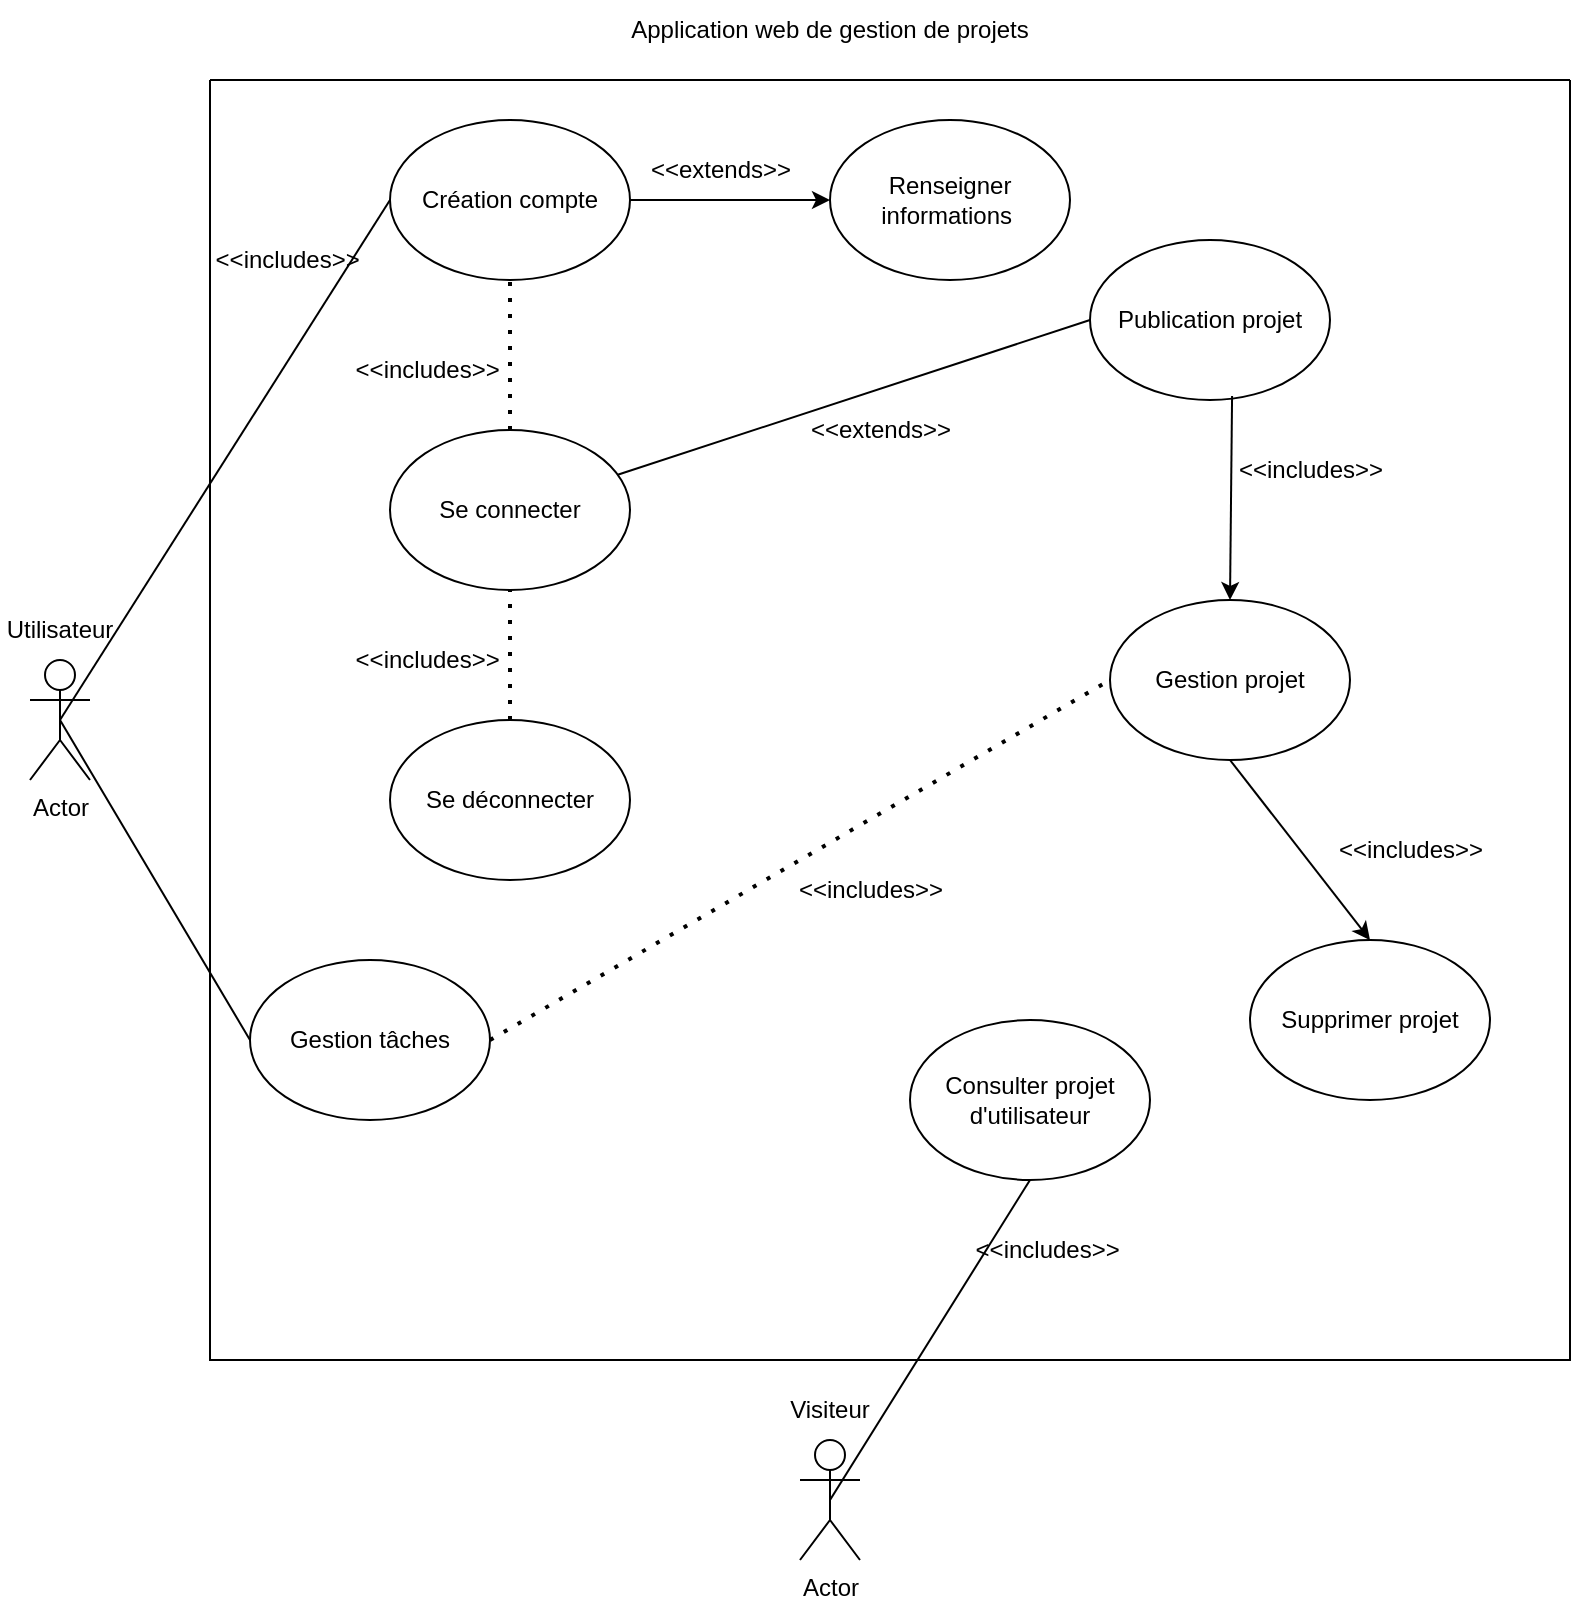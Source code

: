 <mxfile version="23.1.1" type="device">
  <diagram name="Page-1" id="gQAPA94I2LRTRZRvNk6_">
    <mxGraphModel dx="1593" dy="867" grid="1" gridSize="10" guides="1" tooltips="1" connect="1" arrows="1" fold="1" page="1" pageScale="1" pageWidth="827" pageHeight="1169" math="0" shadow="0">
      <root>
        <mxCell id="0" />
        <mxCell id="1" parent="0" />
        <mxCell id="kbCp4oyy5E4g1tFFCUHs-2" value="" style="swimlane;startSize=0;" vertex="1" parent="1">
          <mxGeometry x="130" y="60" width="680" height="640" as="geometry" />
        </mxCell>
        <mxCell id="kbCp4oyy5E4g1tFFCUHs-5" value="Création compte" style="ellipse;whiteSpace=wrap;html=1;" vertex="1" parent="kbCp4oyy5E4g1tFFCUHs-2">
          <mxGeometry x="90" y="20" width="120" height="80" as="geometry" />
        </mxCell>
        <mxCell id="kbCp4oyy5E4g1tFFCUHs-7" value="&amp;lt;&amp;lt;includes&amp;gt;&amp;gt;&amp;nbsp;" style="text;html=1;align=center;verticalAlign=middle;resizable=0;points=[];autosize=1;strokeColor=none;fillColor=none;" vertex="1" parent="kbCp4oyy5E4g1tFFCUHs-2">
          <mxGeometry x="-10" y="75" width="100" height="30" as="geometry" />
        </mxCell>
        <mxCell id="kbCp4oyy5E4g1tFFCUHs-16" value="&amp;lt;&amp;lt;includes&amp;gt;&amp;gt;&amp;nbsp;" style="text;html=1;align=center;verticalAlign=middle;resizable=0;points=[];autosize=1;strokeColor=none;fillColor=none;" vertex="1" parent="kbCp4oyy5E4g1tFFCUHs-2">
          <mxGeometry x="60" y="275" width="100" height="30" as="geometry" />
        </mxCell>
        <mxCell id="kbCp4oyy5E4g1tFFCUHs-24" value="&amp;lt;&amp;lt;includes&amp;gt;&amp;gt;&amp;nbsp;" style="text;html=1;align=center;verticalAlign=middle;resizable=0;points=[];autosize=1;strokeColor=none;fillColor=none;" vertex="1" parent="kbCp4oyy5E4g1tFFCUHs-2">
          <mxGeometry x="370" y="570" width="100" height="30" as="geometry" />
        </mxCell>
        <mxCell id="kbCp4oyy5E4g1tFFCUHs-21" value="&amp;lt;&amp;lt;includes&amp;gt;&amp;gt;&amp;nbsp;" style="text;html=1;align=center;verticalAlign=middle;resizable=0;points=[];autosize=1;strokeColor=none;fillColor=none;" vertex="1" parent="kbCp4oyy5E4g1tFFCUHs-2">
          <mxGeometry x="60" y="130" width="100" height="30" as="geometry" />
        </mxCell>
        <mxCell id="kbCp4oyy5E4g1tFFCUHs-13" value="&amp;lt;&amp;lt;includes&amp;gt;&amp;gt;" style="text;html=1;align=center;verticalAlign=middle;resizable=0;points=[];autosize=1;strokeColor=none;fillColor=none;" vertex="1" parent="kbCp4oyy5E4g1tFFCUHs-2">
          <mxGeometry x="500" y="180" width="100" height="30" as="geometry" />
        </mxCell>
        <mxCell id="kbCp4oyy5E4g1tFFCUHs-41" value="&amp;lt;&amp;lt;includes&amp;gt;&amp;gt;" style="text;html=1;align=center;verticalAlign=middle;resizable=0;points=[];autosize=1;strokeColor=none;fillColor=none;" vertex="1" parent="kbCp4oyy5E4g1tFFCUHs-2">
          <mxGeometry x="550" y="370" width="100" height="30" as="geometry" />
        </mxCell>
        <mxCell id="kbCp4oyy5E4g1tFFCUHs-9" value="Publication projet" style="ellipse;whiteSpace=wrap;html=1;" vertex="1" parent="kbCp4oyy5E4g1tFFCUHs-2">
          <mxGeometry x="440" y="80" width="120" height="80" as="geometry" />
        </mxCell>
        <mxCell id="kbCp4oyy5E4g1tFFCUHs-10" value="&amp;lt;&amp;lt;extends&amp;gt;&amp;gt;" style="text;html=1;align=center;verticalAlign=middle;resizable=0;points=[];autosize=1;strokeColor=none;fillColor=none;" vertex="1" parent="kbCp4oyy5E4g1tFFCUHs-2">
          <mxGeometry x="290" y="160" width="90" height="30" as="geometry" />
        </mxCell>
        <mxCell id="kbCp4oyy5E4g1tFFCUHs-36" value="&amp;lt;&amp;lt;extends&amp;gt;&amp;gt;" style="text;html=1;align=center;verticalAlign=middle;resizable=0;points=[];autosize=1;strokeColor=none;fillColor=none;" vertex="1" parent="kbCp4oyy5E4g1tFFCUHs-2">
          <mxGeometry x="210" y="30" width="90" height="30" as="geometry" />
        </mxCell>
        <mxCell id="kbCp4oyy5E4g1tFFCUHs-28" value="&amp;lt;&amp;lt;includes&amp;gt;&amp;gt;" style="text;html=1;align=center;verticalAlign=middle;resizable=0;points=[];autosize=1;strokeColor=none;fillColor=none;" vertex="1" parent="kbCp4oyy5E4g1tFFCUHs-2">
          <mxGeometry x="280" y="390" width="100" height="30" as="geometry" />
        </mxCell>
        <mxCell id="kbCp4oyy5E4g1tFFCUHs-11" value="Gestion projet" style="ellipse;whiteSpace=wrap;html=1;" vertex="1" parent="kbCp4oyy5E4g1tFFCUHs-2">
          <mxGeometry x="450" y="260" width="120" height="80" as="geometry" />
        </mxCell>
        <mxCell id="kbCp4oyy5E4g1tFFCUHs-12" value="" style="endArrow=classic;html=1;rounded=0;exitX=0.592;exitY=0.975;exitDx=0;exitDy=0;entryX=0.5;entryY=0;entryDx=0;entryDy=0;exitPerimeter=0;" edge="1" parent="kbCp4oyy5E4g1tFFCUHs-2" source="kbCp4oyy5E4g1tFFCUHs-9" target="kbCp4oyy5E4g1tFFCUHs-11">
          <mxGeometry width="50" height="50" relative="1" as="geometry">
            <mxPoint x="-210" y="190" as="sourcePoint" />
            <mxPoint x="-160" y="140" as="targetPoint" />
          </mxGeometry>
        </mxCell>
        <mxCell id="kbCp4oyy5E4g1tFFCUHs-15" value="Se connecter" style="ellipse;whiteSpace=wrap;html=1;" vertex="1" parent="kbCp4oyy5E4g1tFFCUHs-2">
          <mxGeometry x="90" y="175" width="120" height="80" as="geometry" />
        </mxCell>
        <mxCell id="kbCp4oyy5E4g1tFFCUHs-19" value="Se déconnecter" style="ellipse;whiteSpace=wrap;html=1;" vertex="1" parent="kbCp4oyy5E4g1tFFCUHs-2">
          <mxGeometry x="90" y="320" width="120" height="80" as="geometry" />
        </mxCell>
        <mxCell id="kbCp4oyy5E4g1tFFCUHs-20" value="" style="endArrow=none;dashed=1;html=1;dashPattern=1 3;strokeWidth=2;rounded=0;entryX=0.5;entryY=1;entryDx=0;entryDy=0;exitX=0.5;exitY=0;exitDx=0;exitDy=0;" edge="1" parent="kbCp4oyy5E4g1tFFCUHs-2" source="kbCp4oyy5E4g1tFFCUHs-19" target="kbCp4oyy5E4g1tFFCUHs-15">
          <mxGeometry width="50" height="50" relative="1" as="geometry">
            <mxPoint x="-217" y="460" as="sourcePoint" />
            <mxPoint x="-167" y="410" as="targetPoint" />
          </mxGeometry>
        </mxCell>
        <mxCell id="kbCp4oyy5E4g1tFFCUHs-22" value="Consulter projet&lt;br&gt;d&#39;utilisateur" style="ellipse;whiteSpace=wrap;html=1;" vertex="1" parent="kbCp4oyy5E4g1tFFCUHs-2">
          <mxGeometry x="350" y="470" width="120" height="80" as="geometry" />
        </mxCell>
        <mxCell id="kbCp4oyy5E4g1tFFCUHs-25" value="Gestion tâches" style="ellipse;whiteSpace=wrap;html=1;" vertex="1" parent="kbCp4oyy5E4g1tFFCUHs-2">
          <mxGeometry x="20" y="440" width="120" height="80" as="geometry" />
        </mxCell>
        <mxCell id="kbCp4oyy5E4g1tFFCUHs-27" value="" style="endArrow=none;dashed=1;html=1;dashPattern=1 3;strokeWidth=2;rounded=0;entryX=0;entryY=0.5;entryDx=0;entryDy=0;exitX=1;exitY=0.5;exitDx=0;exitDy=0;" edge="1" parent="kbCp4oyy5E4g1tFFCUHs-2" source="kbCp4oyy5E4g1tFFCUHs-25" target="kbCp4oyy5E4g1tFFCUHs-11">
          <mxGeometry width="50" height="50" relative="1" as="geometry">
            <mxPoint x="283" y="420" as="sourcePoint" />
            <mxPoint x="333" y="370" as="targetPoint" />
          </mxGeometry>
        </mxCell>
        <mxCell id="kbCp4oyy5E4g1tFFCUHs-30" value="" style="endArrow=none;dashed=1;html=1;dashPattern=1 3;strokeWidth=2;rounded=0;entryX=0.5;entryY=1;entryDx=0;entryDy=0;exitX=0.5;exitY=0;exitDx=0;exitDy=0;" edge="1" parent="kbCp4oyy5E4g1tFFCUHs-2" source="kbCp4oyy5E4g1tFFCUHs-15" target="kbCp4oyy5E4g1tFFCUHs-5">
          <mxGeometry width="50" height="50" relative="1" as="geometry">
            <mxPoint x="270" y="320" as="sourcePoint" />
            <mxPoint x="320" y="270" as="targetPoint" />
          </mxGeometry>
        </mxCell>
        <mxCell id="kbCp4oyy5E4g1tFFCUHs-33" value="" style="endArrow=none;html=1;rounded=0;entryX=0;entryY=0.5;entryDx=0;entryDy=0;" edge="1" parent="kbCp4oyy5E4g1tFFCUHs-2" source="kbCp4oyy5E4g1tFFCUHs-15" target="kbCp4oyy5E4g1tFFCUHs-9">
          <mxGeometry width="50" height="50" relative="1" as="geometry">
            <mxPoint x="-350" y="280" as="sourcePoint" />
            <mxPoint x="-300" y="230" as="targetPoint" />
          </mxGeometry>
        </mxCell>
        <mxCell id="kbCp4oyy5E4g1tFFCUHs-34" value="Renseigner informations&amp;nbsp;" style="ellipse;whiteSpace=wrap;html=1;" vertex="1" parent="kbCp4oyy5E4g1tFFCUHs-2">
          <mxGeometry x="310" y="20" width="120" height="80" as="geometry" />
        </mxCell>
        <mxCell id="kbCp4oyy5E4g1tFFCUHs-35" value="" style="endArrow=classic;html=1;rounded=0;entryX=0;entryY=0.5;entryDx=0;entryDy=0;exitX=1;exitY=0.5;exitDx=0;exitDy=0;" edge="1" parent="kbCp4oyy5E4g1tFFCUHs-2" source="kbCp4oyy5E4g1tFFCUHs-5" target="kbCp4oyy5E4g1tFFCUHs-34">
          <mxGeometry width="50" height="50" relative="1" as="geometry">
            <mxPoint x="-230" y="280" as="sourcePoint" />
            <mxPoint x="-180" y="230" as="targetPoint" />
          </mxGeometry>
        </mxCell>
        <mxCell id="kbCp4oyy5E4g1tFFCUHs-39" value="Supprimer projet" style="ellipse;whiteSpace=wrap;html=1;" vertex="1" parent="kbCp4oyy5E4g1tFFCUHs-2">
          <mxGeometry x="520" y="430" width="120" height="80" as="geometry" />
        </mxCell>
        <mxCell id="kbCp4oyy5E4g1tFFCUHs-40" value="" style="endArrow=classic;html=1;rounded=0;exitX=0.5;exitY=1;exitDx=0;exitDy=0;entryX=0.5;entryY=0;entryDx=0;entryDy=0;" edge="1" parent="kbCp4oyy5E4g1tFFCUHs-2" source="kbCp4oyy5E4g1tFFCUHs-11" target="kbCp4oyy5E4g1tFFCUHs-39">
          <mxGeometry width="50" height="50" relative="1" as="geometry">
            <mxPoint x="-70" y="200" as="sourcePoint" />
            <mxPoint x="-20" y="150" as="targetPoint" />
          </mxGeometry>
        </mxCell>
        <mxCell id="kbCp4oyy5E4g1tFFCUHs-3" value="Actor" style="shape=umlActor;verticalLabelPosition=bottom;verticalAlign=top;html=1;outlineConnect=0;" vertex="1" parent="1">
          <mxGeometry x="40" y="350" width="30" height="60" as="geometry" />
        </mxCell>
        <mxCell id="kbCp4oyy5E4g1tFFCUHs-4" value="Utilisateur" style="text;html=1;strokeColor=none;fillColor=none;align=center;verticalAlign=middle;whiteSpace=wrap;rounded=0;" vertex="1" parent="1">
          <mxGeometry x="25" y="320" width="60" height="30" as="geometry" />
        </mxCell>
        <mxCell id="kbCp4oyy5E4g1tFFCUHs-6" value="" style="endArrow=none;html=1;rounded=0;entryX=0;entryY=0.5;entryDx=0;entryDy=0;exitX=0.5;exitY=0.5;exitDx=0;exitDy=0;exitPerimeter=0;" edge="1" parent="1" source="kbCp4oyy5E4g1tFFCUHs-3" target="kbCp4oyy5E4g1tFFCUHs-5">
          <mxGeometry width="50" height="50" relative="1" as="geometry">
            <mxPoint x="10" y="540" as="sourcePoint" />
            <mxPoint x="60" y="490" as="targetPoint" />
          </mxGeometry>
        </mxCell>
        <mxCell id="kbCp4oyy5E4g1tFFCUHs-17" value="Actor" style="shape=umlActor;verticalLabelPosition=bottom;verticalAlign=top;html=1;outlineConnect=0;" vertex="1" parent="1">
          <mxGeometry x="425" y="740" width="30" height="60" as="geometry" />
        </mxCell>
        <mxCell id="kbCp4oyy5E4g1tFFCUHs-18" value="Visiteur" style="text;html=1;strokeColor=none;fillColor=none;align=center;verticalAlign=middle;whiteSpace=wrap;rounded=0;" vertex="1" parent="1">
          <mxGeometry x="410" y="710" width="60" height="30" as="geometry" />
        </mxCell>
        <mxCell id="kbCp4oyy5E4g1tFFCUHs-23" value="" style="endArrow=none;html=1;rounded=0;entryX=0.5;entryY=1;entryDx=0;entryDy=0;exitX=0.5;exitY=0.5;exitDx=0;exitDy=0;exitPerimeter=0;" edge="1" parent="1" source="kbCp4oyy5E4g1tFFCUHs-17" target="kbCp4oyy5E4g1tFFCUHs-22">
          <mxGeometry width="50" height="50" relative="1" as="geometry">
            <mxPoint x="-70" y="640" as="sourcePoint" />
            <mxPoint x="-20" y="590" as="targetPoint" />
          </mxGeometry>
        </mxCell>
        <mxCell id="kbCp4oyy5E4g1tFFCUHs-26" value="" style="endArrow=none;html=1;rounded=0;entryX=0;entryY=0.5;entryDx=0;entryDy=0;exitX=0.5;exitY=0.5;exitDx=0;exitDy=0;exitPerimeter=0;" edge="1" parent="1" source="kbCp4oyy5E4g1tFFCUHs-3" target="kbCp4oyy5E4g1tFFCUHs-25">
          <mxGeometry width="50" height="50" relative="1" as="geometry">
            <mxPoint x="-90" y="510" as="sourcePoint" />
            <mxPoint x="-40" y="460" as="targetPoint" />
          </mxGeometry>
        </mxCell>
        <mxCell id="kbCp4oyy5E4g1tFFCUHs-37" value="Application web de gestion de projets" style="text;html=1;strokeColor=none;fillColor=none;align=center;verticalAlign=middle;whiteSpace=wrap;rounded=0;" vertex="1" parent="1">
          <mxGeometry x="330" y="20" width="220" height="30" as="geometry" />
        </mxCell>
      </root>
    </mxGraphModel>
  </diagram>
</mxfile>
